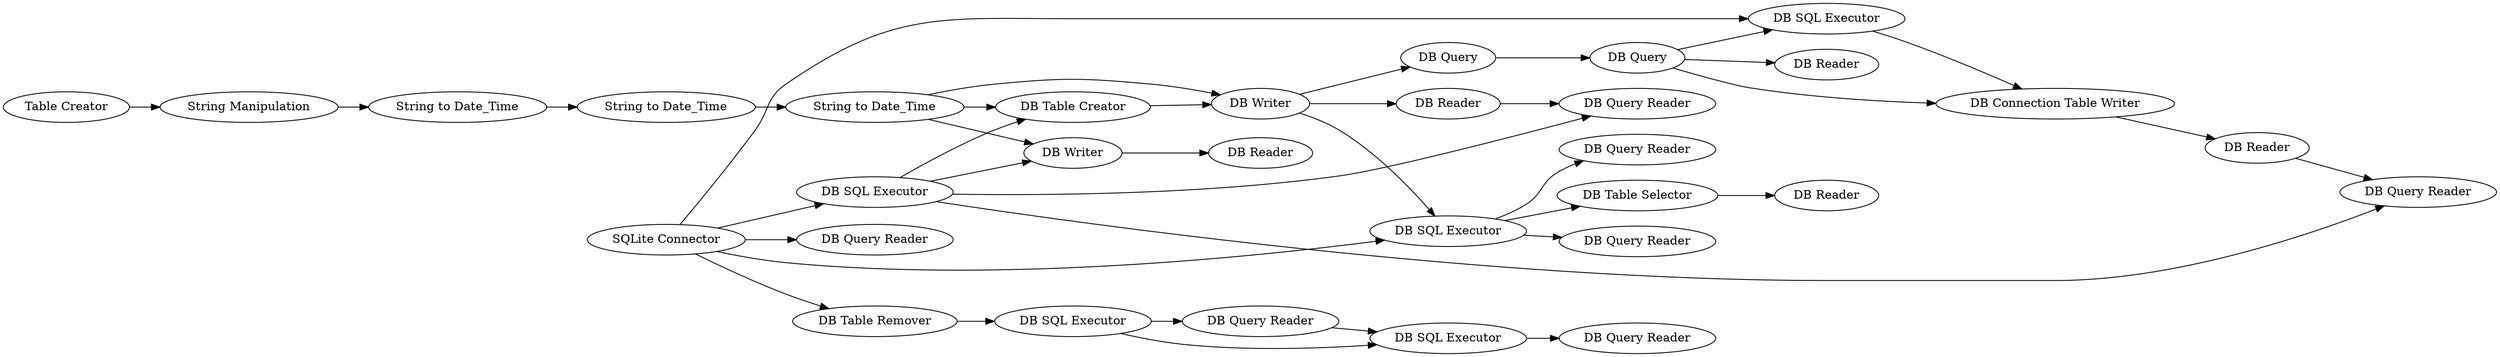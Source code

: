 digraph {
	1 [label="Table Creator"]
	2 [label="String to Date_Time"]
	440 [label="DB SQL Executor"]
	441 [label="DB Writer"]
	464 [label="SQLite Connector"]
	465 [label="String Manipulation"]
	466 [label="String to Date_Time"]
	467 [label="String to Date_Time"]
	473 [label="DB Reader"]
	1857 [label="DB Query Reader"]
	1858 [label="DB Query Reader"]
	1860 [label="DB SQL Executor"]
	1862 [label="DB Table Remover"]
	1863 [label="DB SQL Executor"]
	1864 [label="DB Query Reader"]
	1865 [label="DB Writer"]
	1866 [label="DB Reader"]
	1867 [label="DB Query"]
	1868 [label="DB Query"]
	1869 [label="DB Reader"]
	1870 [label="DB Query Reader"]
	1871 [label="DB Connection Table Writer"]
	1873 [label="DB SQL Executor"]
	1874 [label="DB Table Selector"]
	1876 [label="DB Reader"]
	1877 [label="DB SQL Executor"]
	1878 [label="DB Query Reader"]
	1879 [label="DB Query Reader"]
	1880 [label="DB Query Reader"]
	1881 [label="DB Table Creator"]
	1882 [label="DB Reader"]
	1 -> 465
	2 -> 466
	440 -> 1880
	440 -> 1881
	440 -> 1879
	440 -> 1865
	441 -> 473
	441 -> 1873
	441 -> 1867
	464 -> 1873
	464 -> 1877
	464 -> 1857
	464 -> 1862
	464 -> 440
	465 -> 2
	466 -> 467
	467 -> 1881
	467 -> 1865
	467 -> 441
	473 -> 1879
	1858 -> 1863
	1860 -> 1863
	1860 -> 1858
	1862 -> 1860
	1863 -> 1864
	1865 -> 1866
	1867 -> 1868
	1868 -> 1869
	1868 -> 1871
	1868 -> 1877
	1871 -> 1876
	1873 -> 1874
	1873 -> 1878
	1873 -> 1870
	1874 -> 1882
	1876 -> 1880
	1877 -> 1871
	1881 -> 441
	rankdir=LR
}

